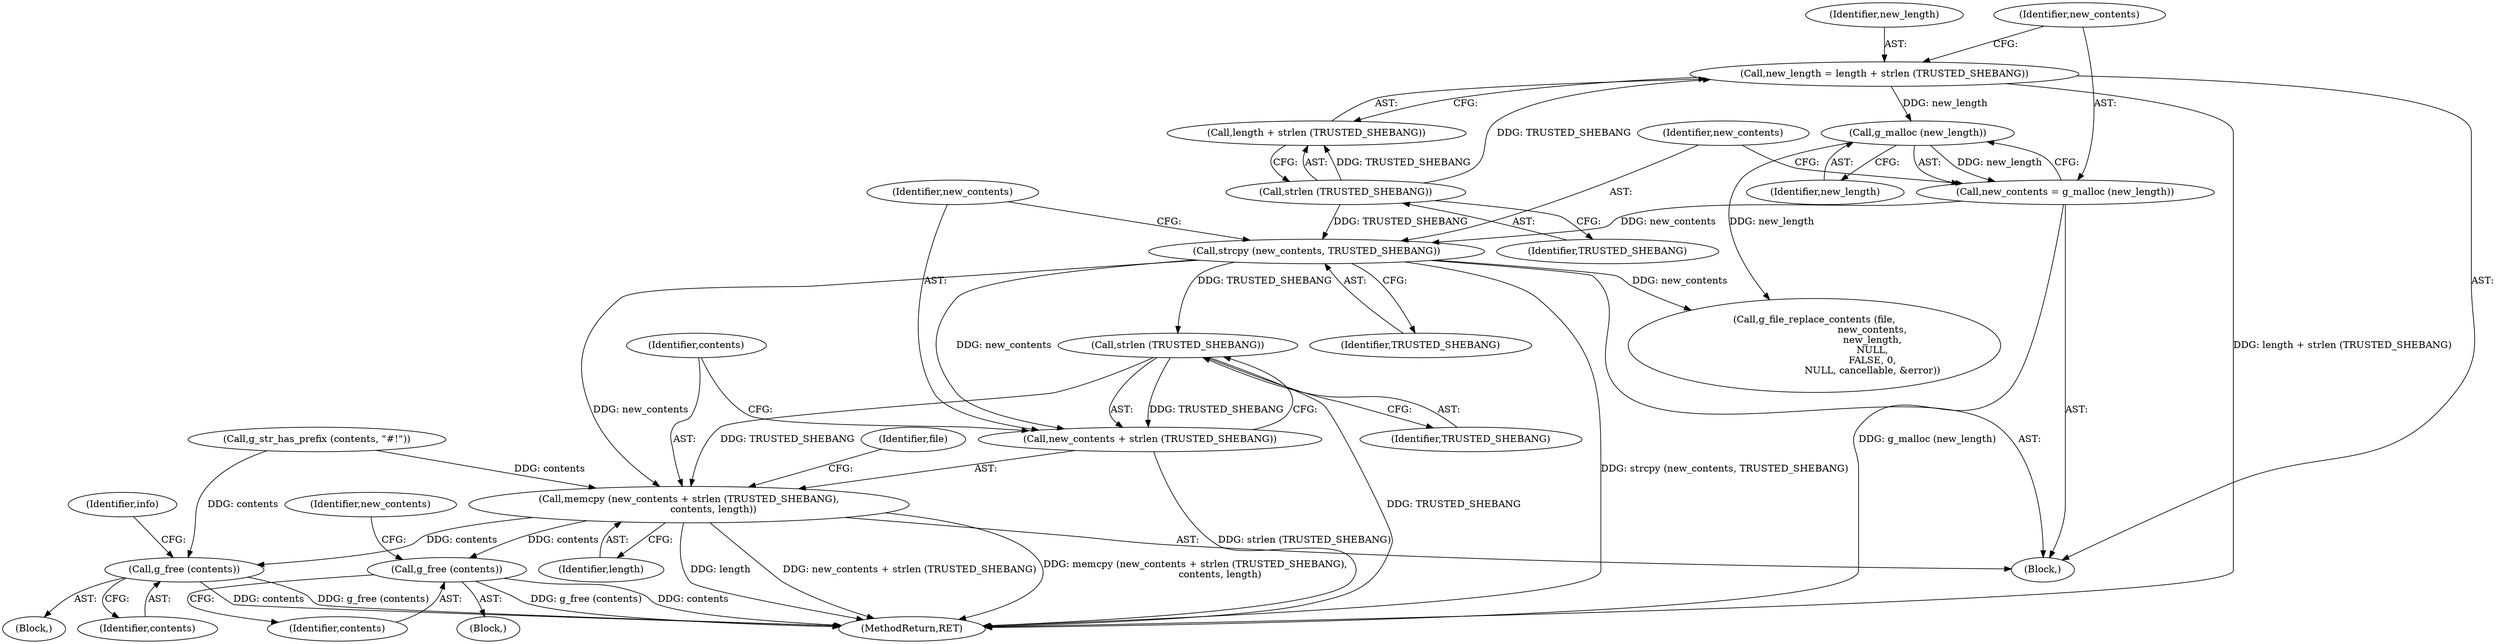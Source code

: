 digraph "0_nautilus_1630f53481f445ada0a455e9979236d31a8d3bb0_1@API" {
"1000199" [label="(Call,strlen (TRUSTED_SHEBANG))"];
"1000193" [label="(Call,strcpy (new_contents, TRUSTED_SHEBANG))"];
"1000189" [label="(Call,new_contents = g_malloc (new_length))"];
"1000191" [label="(Call,g_malloc (new_length))"];
"1000183" [label="(Call,new_length = length + strlen (TRUSTED_SHEBANG))"];
"1000187" [label="(Call,strlen (TRUSTED_SHEBANG))"];
"1000196" [label="(Call,memcpy (new_contents + strlen (TRUSTED_SHEBANG),\n                contents, length))"];
"1000217" [label="(Call,g_free (contents))"];
"1000268" [label="(Call,g_free (contents))"];
"1000197" [label="(Call,new_contents + strlen (TRUSTED_SHEBANG))"];
"1000183" [label="(Call,new_length = length + strlen (TRUSTED_SHEBANG))"];
"1000179" [label="(Call,g_str_has_prefix (contents, \"#!\"))"];
"1000269" [label="(Identifier,contents)"];
"1000189" [label="(Call,new_contents = g_malloc (new_length))"];
"1000201" [label="(Identifier,contents)"];
"1000191" [label="(Call,g_malloc (new_length))"];
"1000198" [label="(Identifier,new_contents)"];
"1000194" [label="(Identifier,new_contents)"];
"1000272" [label="(Identifier,info)"];
"1000220" [label="(Identifier,new_contents)"];
"1000190" [label="(Identifier,new_contents)"];
"1000195" [label="(Identifier,TRUSTED_SHEBANG)"];
"1000188" [label="(Identifier,TRUSTED_SHEBANG)"];
"1000217" [label="(Call,g_free (contents))"];
"1000206" [label="(Identifier,file)"];
"1000187" [label="(Call,strlen (TRUSTED_SHEBANG))"];
"1000196" [label="(Call,memcpy (new_contents + strlen (TRUSTED_SHEBANG),\n                contents, length))"];
"1000185" [label="(Call,length + strlen (TRUSTED_SHEBANG))"];
"1000200" [label="(Identifier,TRUSTED_SHEBANG)"];
"1000192" [label="(Identifier,new_length)"];
"1000202" [label="(Identifier,length)"];
"1000105" [label="(Block,)"];
"1000218" [label="(Identifier,contents)"];
"1000406" [label="(MethodReturn,RET)"];
"1000205" [label="(Call,g_file_replace_contents (file,\n                                      new_contents,\n                                      new_length,\n                                      NULL,\n                                      FALSE, 0,\n                                      NULL, cancellable, &error))"];
"1000268" [label="(Call,g_free (contents))"];
"1000197" [label="(Call,new_contents + strlen (TRUSTED_SHEBANG))"];
"1000199" [label="(Call,strlen (TRUSTED_SHEBANG))"];
"1000193" [label="(Call,strcpy (new_contents, TRUSTED_SHEBANG))"];
"1000182" [label="(Block,)"];
"1000216" [label="(Block,)"];
"1000184" [label="(Identifier,new_length)"];
"1000199" -> "1000197"  [label="AST: "];
"1000199" -> "1000200"  [label="CFG: "];
"1000200" -> "1000199"  [label="AST: "];
"1000197" -> "1000199"  [label="CFG: "];
"1000199" -> "1000406"  [label="DDG: TRUSTED_SHEBANG"];
"1000199" -> "1000196"  [label="DDG: TRUSTED_SHEBANG"];
"1000199" -> "1000197"  [label="DDG: TRUSTED_SHEBANG"];
"1000193" -> "1000199"  [label="DDG: TRUSTED_SHEBANG"];
"1000193" -> "1000182"  [label="AST: "];
"1000193" -> "1000195"  [label="CFG: "];
"1000194" -> "1000193"  [label="AST: "];
"1000195" -> "1000193"  [label="AST: "];
"1000198" -> "1000193"  [label="CFG: "];
"1000193" -> "1000406"  [label="DDG: strcpy (new_contents, TRUSTED_SHEBANG)"];
"1000189" -> "1000193"  [label="DDG: new_contents"];
"1000187" -> "1000193"  [label="DDG: TRUSTED_SHEBANG"];
"1000193" -> "1000196"  [label="DDG: new_contents"];
"1000193" -> "1000197"  [label="DDG: new_contents"];
"1000193" -> "1000205"  [label="DDG: new_contents"];
"1000189" -> "1000182"  [label="AST: "];
"1000189" -> "1000191"  [label="CFG: "];
"1000190" -> "1000189"  [label="AST: "];
"1000191" -> "1000189"  [label="AST: "];
"1000194" -> "1000189"  [label="CFG: "];
"1000189" -> "1000406"  [label="DDG: g_malloc (new_length)"];
"1000191" -> "1000189"  [label="DDG: new_length"];
"1000191" -> "1000192"  [label="CFG: "];
"1000192" -> "1000191"  [label="AST: "];
"1000183" -> "1000191"  [label="DDG: new_length"];
"1000191" -> "1000205"  [label="DDG: new_length"];
"1000183" -> "1000182"  [label="AST: "];
"1000183" -> "1000185"  [label="CFG: "];
"1000184" -> "1000183"  [label="AST: "];
"1000185" -> "1000183"  [label="AST: "];
"1000190" -> "1000183"  [label="CFG: "];
"1000183" -> "1000406"  [label="DDG: length + strlen (TRUSTED_SHEBANG)"];
"1000187" -> "1000183"  [label="DDG: TRUSTED_SHEBANG"];
"1000187" -> "1000185"  [label="AST: "];
"1000187" -> "1000188"  [label="CFG: "];
"1000188" -> "1000187"  [label="AST: "];
"1000185" -> "1000187"  [label="CFG: "];
"1000187" -> "1000185"  [label="DDG: TRUSTED_SHEBANG"];
"1000196" -> "1000182"  [label="AST: "];
"1000196" -> "1000202"  [label="CFG: "];
"1000197" -> "1000196"  [label="AST: "];
"1000201" -> "1000196"  [label="AST: "];
"1000202" -> "1000196"  [label="AST: "];
"1000206" -> "1000196"  [label="CFG: "];
"1000196" -> "1000406"  [label="DDG: new_contents + strlen (TRUSTED_SHEBANG)"];
"1000196" -> "1000406"  [label="DDG: memcpy (new_contents + strlen (TRUSTED_SHEBANG),\n                contents, length)"];
"1000196" -> "1000406"  [label="DDG: length"];
"1000179" -> "1000196"  [label="DDG: contents"];
"1000196" -> "1000217"  [label="DDG: contents"];
"1000196" -> "1000268"  [label="DDG: contents"];
"1000217" -> "1000216"  [label="AST: "];
"1000217" -> "1000218"  [label="CFG: "];
"1000218" -> "1000217"  [label="AST: "];
"1000220" -> "1000217"  [label="CFG: "];
"1000217" -> "1000406"  [label="DDG: g_free (contents)"];
"1000217" -> "1000406"  [label="DDG: contents"];
"1000268" -> "1000105"  [label="AST: "];
"1000268" -> "1000269"  [label="CFG: "];
"1000269" -> "1000268"  [label="AST: "];
"1000272" -> "1000268"  [label="CFG: "];
"1000268" -> "1000406"  [label="DDG: contents"];
"1000268" -> "1000406"  [label="DDG: g_free (contents)"];
"1000179" -> "1000268"  [label="DDG: contents"];
"1000198" -> "1000197"  [label="AST: "];
"1000201" -> "1000197"  [label="CFG: "];
"1000197" -> "1000406"  [label="DDG: strlen (TRUSTED_SHEBANG)"];
}

